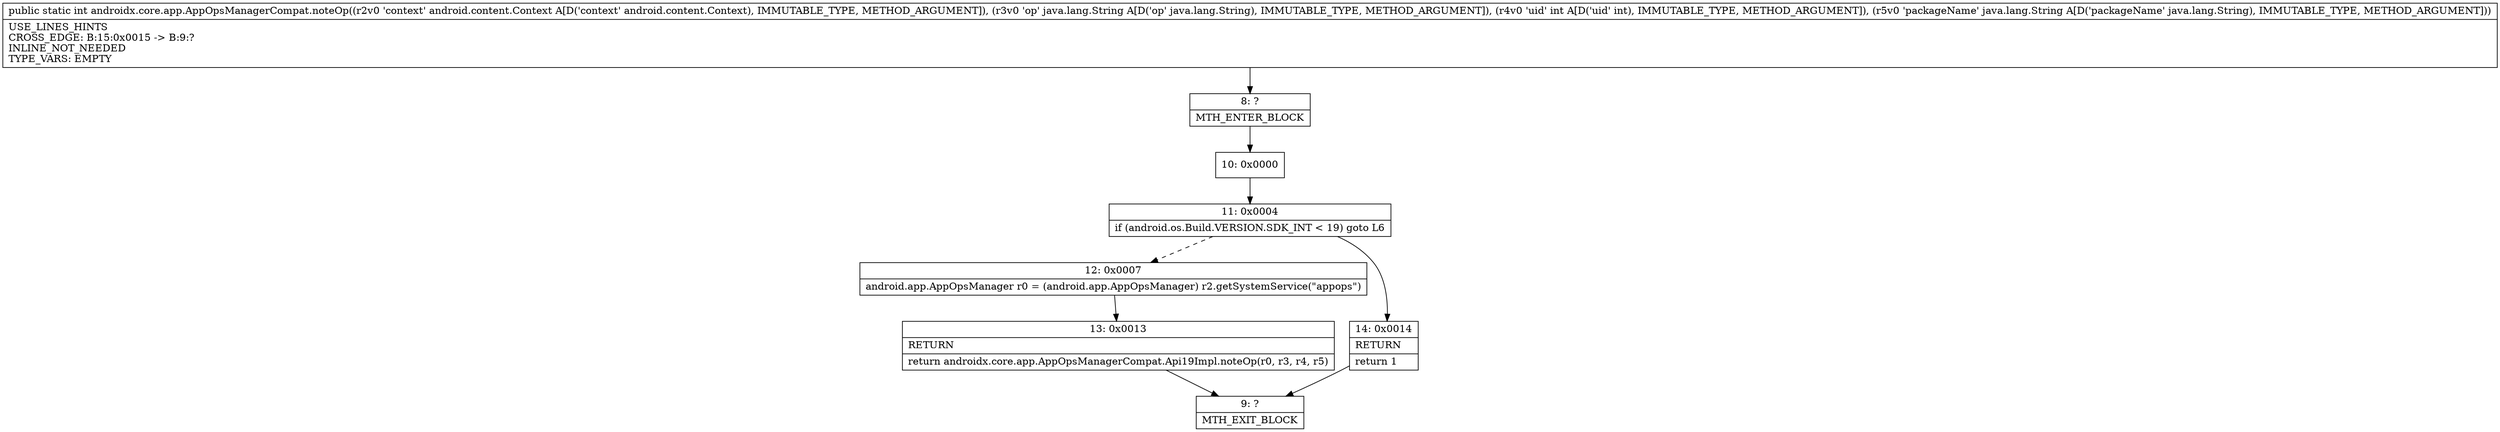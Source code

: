 digraph "CFG forandroidx.core.app.AppOpsManagerCompat.noteOp(Landroid\/content\/Context;Ljava\/lang\/String;ILjava\/lang\/String;)I" {
Node_8 [shape=record,label="{8\:\ ?|MTH_ENTER_BLOCK\l}"];
Node_10 [shape=record,label="{10\:\ 0x0000}"];
Node_11 [shape=record,label="{11\:\ 0x0004|if (android.os.Build.VERSION.SDK_INT \< 19) goto L6\l}"];
Node_12 [shape=record,label="{12\:\ 0x0007|android.app.AppOpsManager r0 = (android.app.AppOpsManager) r2.getSystemService(\"appops\")\l}"];
Node_13 [shape=record,label="{13\:\ 0x0013|RETURN\l|return androidx.core.app.AppOpsManagerCompat.Api19Impl.noteOp(r0, r3, r4, r5)\l}"];
Node_9 [shape=record,label="{9\:\ ?|MTH_EXIT_BLOCK\l}"];
Node_14 [shape=record,label="{14\:\ 0x0014|RETURN\l|return 1\l}"];
MethodNode[shape=record,label="{public static int androidx.core.app.AppOpsManagerCompat.noteOp((r2v0 'context' android.content.Context A[D('context' android.content.Context), IMMUTABLE_TYPE, METHOD_ARGUMENT]), (r3v0 'op' java.lang.String A[D('op' java.lang.String), IMMUTABLE_TYPE, METHOD_ARGUMENT]), (r4v0 'uid' int A[D('uid' int), IMMUTABLE_TYPE, METHOD_ARGUMENT]), (r5v0 'packageName' java.lang.String A[D('packageName' java.lang.String), IMMUTABLE_TYPE, METHOD_ARGUMENT]))  | USE_LINES_HINTS\lCROSS_EDGE: B:15:0x0015 \-\> B:9:?\lINLINE_NOT_NEEDED\lTYPE_VARS: EMPTY\l}"];
MethodNode -> Node_8;Node_8 -> Node_10;
Node_10 -> Node_11;
Node_11 -> Node_12[style=dashed];
Node_11 -> Node_14;
Node_12 -> Node_13;
Node_13 -> Node_9;
Node_14 -> Node_9;
}

